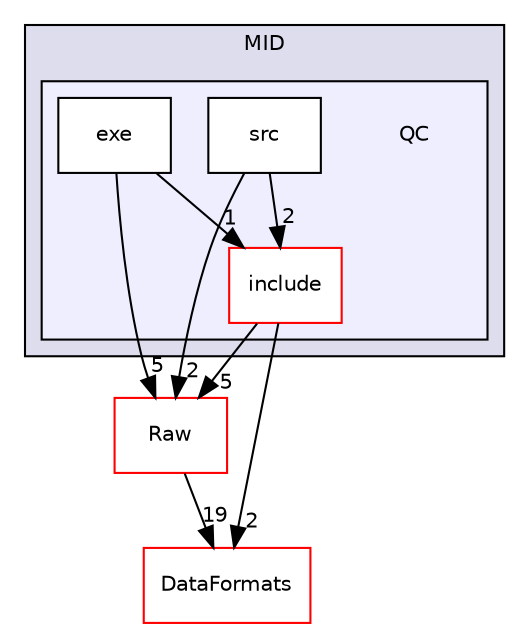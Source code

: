 digraph "/home/travis/build/AliceO2Group/AliceO2/Detectors/MUON/MID/QC" {
  bgcolor=transparent;
  compound=true
  node [ fontsize="10", fontname="Helvetica"];
  edge [ labelfontsize="10", labelfontname="Helvetica"];
  subgraph clusterdir_9e24c537087392bd208449d0b48c466c {
    graph [ bgcolor="#ddddee", pencolor="black", label="MID" fontname="Helvetica", fontsize="10", URL="dir_9e24c537087392bd208449d0b48c466c.html"]
  subgraph clusterdir_1e8fe78868f1dc86dd1eac2b21264bd9 {
    graph [ bgcolor="#eeeeff", pencolor="black", label="" URL="dir_1e8fe78868f1dc86dd1eac2b21264bd9.html"];
    dir_1e8fe78868f1dc86dd1eac2b21264bd9 [shape=plaintext label="QC"];
    dir_9cec0e74ce3c9c0333fc10b08f566bb9 [shape=box label="exe" color="black" fillcolor="white" style="filled" URL="dir_9cec0e74ce3c9c0333fc10b08f566bb9.html"];
    dir_b56154d34c0f5398b3a4809fadd13ebc [shape=box label="include" color="red" fillcolor="white" style="filled" URL="dir_b56154d34c0f5398b3a4809fadd13ebc.html"];
    dir_96e1a41819ace8ea5f140c772cc0d29f [shape=box label="src" color="black" fillcolor="white" style="filled" URL="dir_96e1a41819ace8ea5f140c772cc0d29f.html"];
  }
  }
  dir_55bb03bc4479a61c5f6db133927cb48c [shape=box label="Raw" color="red" URL="dir_55bb03bc4479a61c5f6db133927cb48c.html"];
  dir_2171f7ec022c5423887b07c69b2f5b48 [shape=box label="DataFormats" color="red" URL="dir_2171f7ec022c5423887b07c69b2f5b48.html"];
  dir_96e1a41819ace8ea5f140c772cc0d29f->dir_b56154d34c0f5398b3a4809fadd13ebc [headlabel="2", labeldistance=1.5 headhref="dir_000620_000618.html"];
  dir_96e1a41819ace8ea5f140c772cc0d29f->dir_55bb03bc4479a61c5f6db133927cb48c [headlabel="2", labeldistance=1.5 headhref="dir_000620_000603.html"];
  dir_b56154d34c0f5398b3a4809fadd13ebc->dir_55bb03bc4479a61c5f6db133927cb48c [headlabel="5", labeldistance=1.5 headhref="dir_000618_000603.html"];
  dir_b56154d34c0f5398b3a4809fadd13ebc->dir_2171f7ec022c5423887b07c69b2f5b48 [headlabel="2", labeldistance=1.5 headhref="dir_000618_000090.html"];
  dir_9cec0e74ce3c9c0333fc10b08f566bb9->dir_b56154d34c0f5398b3a4809fadd13ebc [headlabel="1", labeldistance=1.5 headhref="dir_000617_000618.html"];
  dir_9cec0e74ce3c9c0333fc10b08f566bb9->dir_55bb03bc4479a61c5f6db133927cb48c [headlabel="5", labeldistance=1.5 headhref="dir_000617_000603.html"];
  dir_55bb03bc4479a61c5f6db133927cb48c->dir_2171f7ec022c5423887b07c69b2f5b48 [headlabel="19", labeldistance=1.5 headhref="dir_000603_000090.html"];
}
